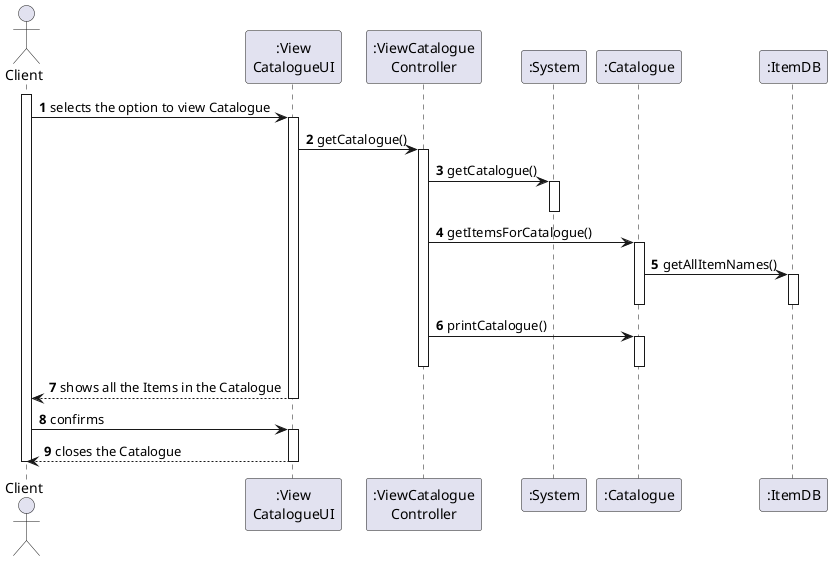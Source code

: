 @startuml
autonumber

actor "Client" as CLI
participant ":View\nCatalogueUI" as UI
participant ":ViewCatalogue\nController" as CTRL
participant ":System" as SYS
participant ":Catalogue" as CAT
participant ":ItemDB" as ITDB

activate CLI
CLI -> UI : selects the option to view Catalogue
activate UI

UI -> CTRL : getCatalogue()
activate CTRL

CTRL -> SYS : getCatalogue()
activate SYS
deactivate SYS

CTRL -> CAT : getItemsForCatalogue()
activate CAT

CAT -> ITDB : getAllItemNames()
activate ITDB
deactivate ITDB
deactivate CAT

CTRL -> CAT : printCatalogue()
activate CAT
deactivate CAT

deactivate CTRL

UI --> CLI : shows all the Items in the Catalogue
deactivate UI

CLI -> UI : confirms
activate UI

UI --> CLI : closes the Catalogue
deactivate UI

deactivate CLI
@enduml
